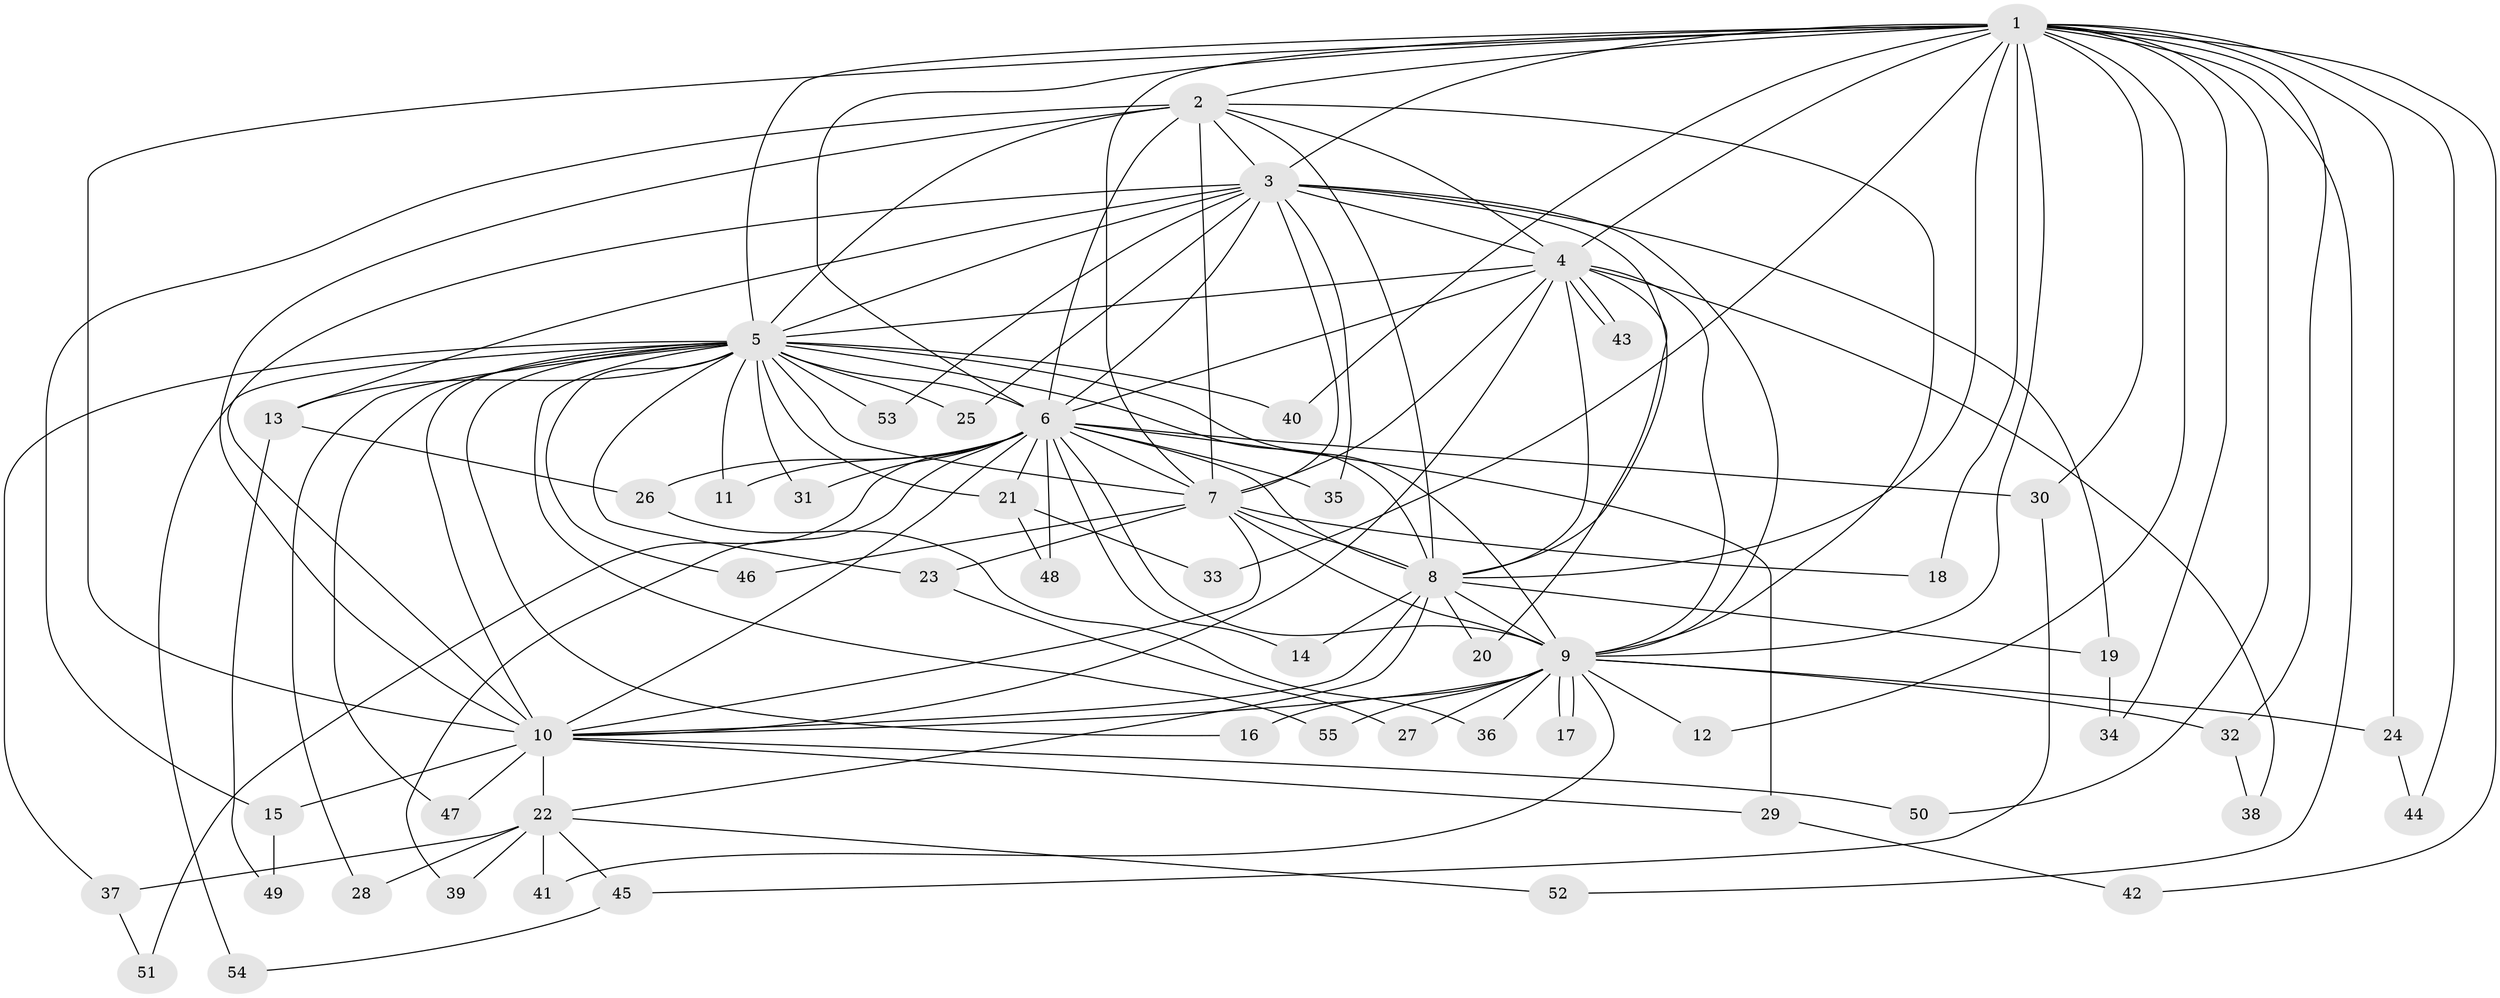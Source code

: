 // coarse degree distribution, {18: 0.023255813953488372, 8: 0.046511627906976744, 14: 0.023255813953488372, 22: 0.023255813953488372, 15: 0.023255813953488372, 13: 0.023255813953488372, 16: 0.023255813953488372, 12: 0.023255813953488372, 2: 0.5813953488372093, 3: 0.16279069767441862, 4: 0.023255813953488372, 1: 0.023255813953488372}
// Generated by graph-tools (version 1.1) at 2025/51/02/27/25 19:51:46]
// undirected, 55 vertices, 135 edges
graph export_dot {
graph [start="1"]
  node [color=gray90,style=filled];
  1;
  2;
  3;
  4;
  5;
  6;
  7;
  8;
  9;
  10;
  11;
  12;
  13;
  14;
  15;
  16;
  17;
  18;
  19;
  20;
  21;
  22;
  23;
  24;
  25;
  26;
  27;
  28;
  29;
  30;
  31;
  32;
  33;
  34;
  35;
  36;
  37;
  38;
  39;
  40;
  41;
  42;
  43;
  44;
  45;
  46;
  47;
  48;
  49;
  50;
  51;
  52;
  53;
  54;
  55;
  1 -- 2;
  1 -- 3;
  1 -- 4;
  1 -- 5;
  1 -- 6;
  1 -- 7;
  1 -- 8;
  1 -- 9;
  1 -- 10;
  1 -- 12;
  1 -- 18;
  1 -- 24;
  1 -- 30;
  1 -- 32;
  1 -- 33;
  1 -- 34;
  1 -- 40;
  1 -- 42;
  1 -- 44;
  1 -- 50;
  1 -- 52;
  2 -- 3;
  2 -- 4;
  2 -- 5;
  2 -- 6;
  2 -- 7;
  2 -- 8;
  2 -- 9;
  2 -- 10;
  2 -- 15;
  3 -- 4;
  3 -- 5;
  3 -- 6;
  3 -- 7;
  3 -- 8;
  3 -- 9;
  3 -- 10;
  3 -- 13;
  3 -- 19;
  3 -- 25;
  3 -- 35;
  3 -- 53;
  4 -- 5;
  4 -- 6;
  4 -- 7;
  4 -- 8;
  4 -- 9;
  4 -- 10;
  4 -- 20;
  4 -- 38;
  4 -- 43;
  4 -- 43;
  5 -- 6;
  5 -- 7;
  5 -- 8;
  5 -- 9;
  5 -- 10;
  5 -- 11;
  5 -- 13;
  5 -- 16;
  5 -- 21;
  5 -- 23;
  5 -- 25;
  5 -- 28;
  5 -- 31;
  5 -- 37;
  5 -- 40;
  5 -- 46;
  5 -- 47;
  5 -- 53;
  5 -- 54;
  5 -- 55;
  6 -- 7;
  6 -- 8;
  6 -- 9;
  6 -- 10;
  6 -- 11;
  6 -- 14;
  6 -- 21;
  6 -- 26;
  6 -- 29;
  6 -- 30;
  6 -- 31;
  6 -- 35;
  6 -- 39;
  6 -- 48;
  6 -- 51;
  7 -- 8;
  7 -- 9;
  7 -- 10;
  7 -- 18;
  7 -- 23;
  7 -- 46;
  8 -- 9;
  8 -- 10;
  8 -- 14;
  8 -- 19;
  8 -- 20;
  8 -- 22;
  9 -- 10;
  9 -- 12;
  9 -- 16;
  9 -- 17;
  9 -- 17;
  9 -- 24;
  9 -- 27;
  9 -- 32;
  9 -- 36;
  9 -- 41;
  9 -- 55;
  10 -- 15;
  10 -- 22;
  10 -- 29;
  10 -- 47;
  10 -- 50;
  13 -- 26;
  13 -- 49;
  15 -- 49;
  19 -- 34;
  21 -- 33;
  21 -- 48;
  22 -- 28;
  22 -- 37;
  22 -- 39;
  22 -- 41;
  22 -- 45;
  22 -- 52;
  23 -- 27;
  24 -- 44;
  26 -- 36;
  29 -- 42;
  30 -- 45;
  32 -- 38;
  37 -- 51;
  45 -- 54;
}
